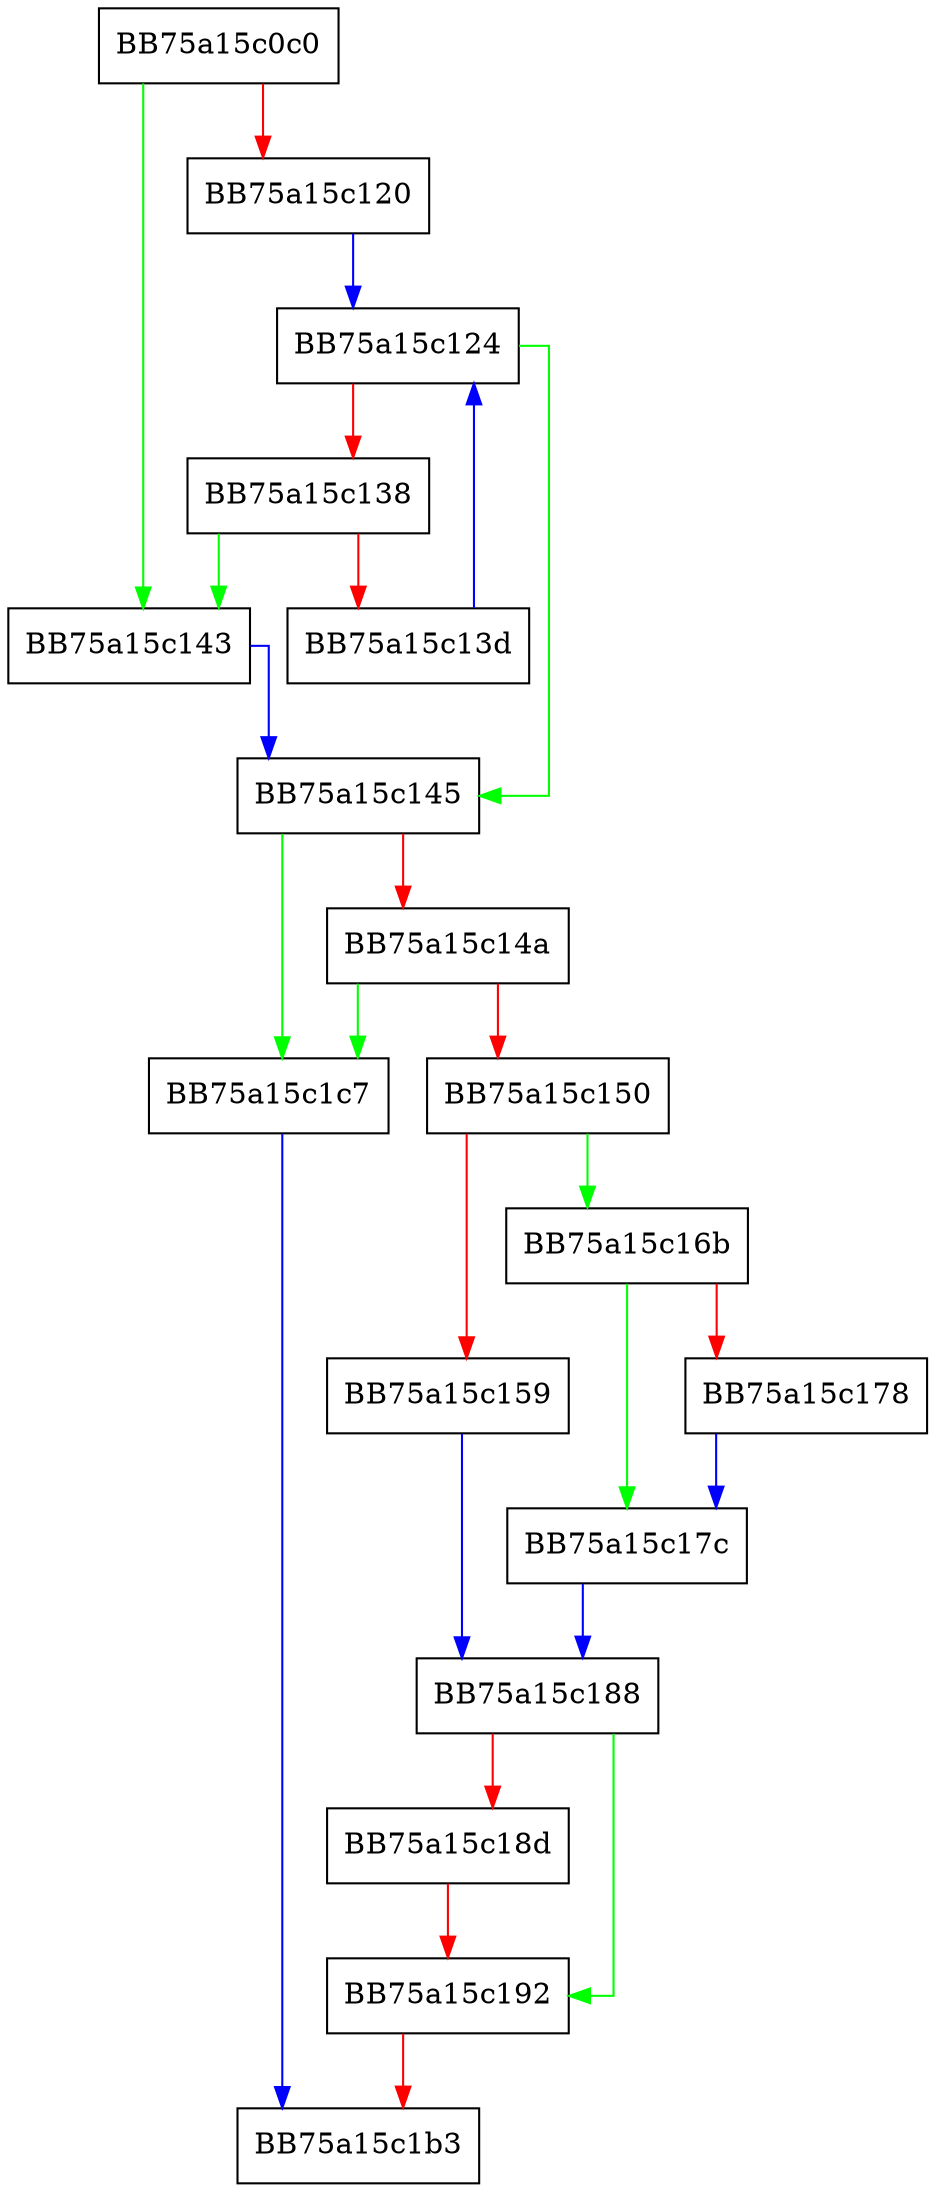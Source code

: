 digraph GetConfig {
  node [shape="box"];
  graph [splines=ortho];
  BB75a15c0c0 -> BB75a15c143 [color="green"];
  BB75a15c0c0 -> BB75a15c120 [color="red"];
  BB75a15c120 -> BB75a15c124 [color="blue"];
  BB75a15c124 -> BB75a15c145 [color="green"];
  BB75a15c124 -> BB75a15c138 [color="red"];
  BB75a15c138 -> BB75a15c143 [color="green"];
  BB75a15c138 -> BB75a15c13d [color="red"];
  BB75a15c13d -> BB75a15c124 [color="blue"];
  BB75a15c143 -> BB75a15c145 [color="blue"];
  BB75a15c145 -> BB75a15c1c7 [color="green"];
  BB75a15c145 -> BB75a15c14a [color="red"];
  BB75a15c14a -> BB75a15c1c7 [color="green"];
  BB75a15c14a -> BB75a15c150 [color="red"];
  BB75a15c150 -> BB75a15c16b [color="green"];
  BB75a15c150 -> BB75a15c159 [color="red"];
  BB75a15c159 -> BB75a15c188 [color="blue"];
  BB75a15c16b -> BB75a15c17c [color="green"];
  BB75a15c16b -> BB75a15c178 [color="red"];
  BB75a15c178 -> BB75a15c17c [color="blue"];
  BB75a15c17c -> BB75a15c188 [color="blue"];
  BB75a15c188 -> BB75a15c192 [color="green"];
  BB75a15c188 -> BB75a15c18d [color="red"];
  BB75a15c18d -> BB75a15c192 [color="red"];
  BB75a15c192 -> BB75a15c1b3 [color="red"];
  BB75a15c1c7 -> BB75a15c1b3 [color="blue"];
}
